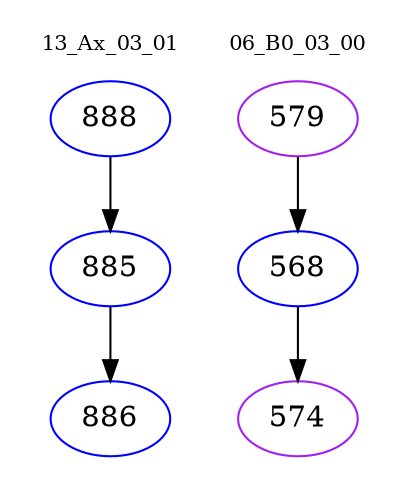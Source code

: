 digraph{
subgraph cluster_0 {
color = white
label = "13_Ax_03_01";
fontsize=10;
T0_888 [label="888", color="blue"]
T0_888 -> T0_885 [color="black"]
T0_885 [label="885", color="blue"]
T0_885 -> T0_886 [color="black"]
T0_886 [label="886", color="blue"]
}
subgraph cluster_1 {
color = white
label = "06_B0_03_00";
fontsize=10;
T1_579 [label="579", color="purple"]
T1_579 -> T1_568 [color="black"]
T1_568 [label="568", color="blue"]
T1_568 -> T1_574 [color="black"]
T1_574 [label="574", color="purple"]
}
}
